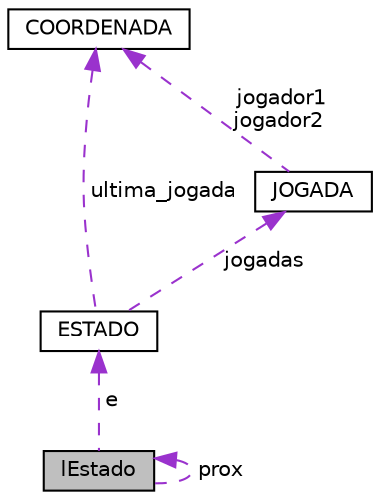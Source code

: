 digraph "lEstado"
{
  edge [fontname="Helvetica",fontsize="10",labelfontname="Helvetica",labelfontsize="10"];
  node [fontname="Helvetica",fontsize="10",shape=record];
  Node1 [label="lEstado",height=0.2,width=0.4,color="black", fillcolor="grey75", style="filled", fontcolor="black"];
  Node2 -> Node1 [dir="back",color="darkorchid3",fontsize="10",style="dashed",label=" e" ,fontname="Helvetica"];
  Node2 [label="ESTADO",height=0.2,width=0.4,color="black", fillcolor="white", style="filled",URL="$structESTADO.html",tooltip="Tipo de dados para o estado. "];
  Node3 -> Node2 [dir="back",color="darkorchid3",fontsize="10",style="dashed",label=" ultima_jogada" ,fontname="Helvetica"];
  Node3 [label="COORDENADA",height=0.2,width=0.4,color="black", fillcolor="white", style="filled",URL="$structCOORDENADA.html",tooltip="Tipo de dados para as coordenadas. "];
  Node4 -> Node2 [dir="back",color="darkorchid3",fontsize="10",style="dashed",label=" jogadas" ,fontname="Helvetica"];
  Node4 [label="JOGADA",height=0.2,width=0.4,color="black", fillcolor="white", style="filled",URL="$structJOGADA.html",tooltip="Tipo de dados para a jogada. "];
  Node3 -> Node4 [dir="back",color="darkorchid3",fontsize="10",style="dashed",label=" jogador1\njogador2" ,fontname="Helvetica"];
  Node1 -> Node1 [dir="back",color="darkorchid3",fontsize="10",style="dashed",label=" prox" ,fontname="Helvetica"];
}
